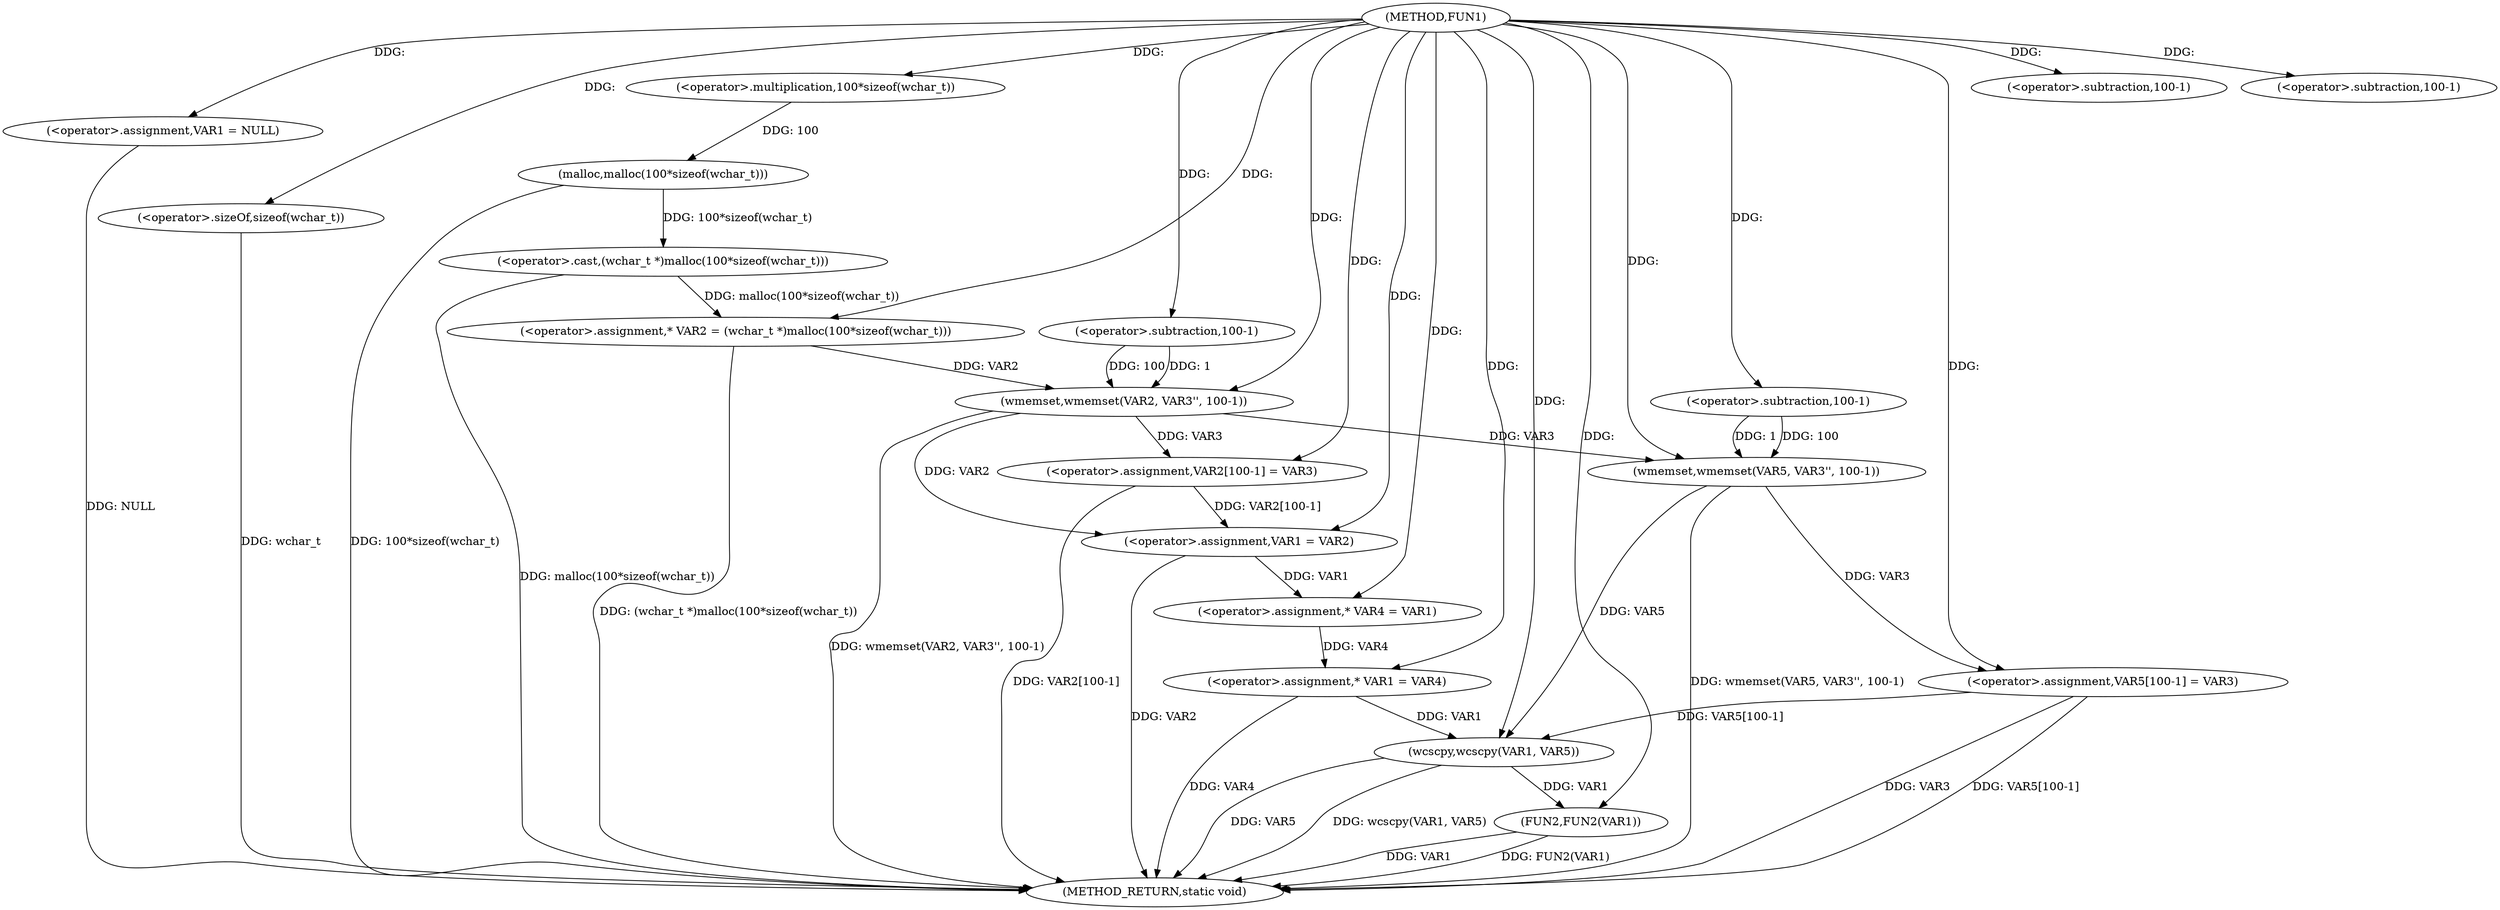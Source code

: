 digraph FUN1 {  
"1000100" [label = "(METHOD,FUN1)" ]
"1000162" [label = "(METHOD_RETURN,static void)" ]
"1000103" [label = "(<operator>.assignment,VAR1 = NULL)" ]
"1000108" [label = "(<operator>.assignment,* VAR2 = (wchar_t *)malloc(100*sizeof(wchar_t)))" ]
"1000110" [label = "(<operator>.cast,(wchar_t *)malloc(100*sizeof(wchar_t)))" ]
"1000112" [label = "(malloc,malloc(100*sizeof(wchar_t)))" ]
"1000113" [label = "(<operator>.multiplication,100*sizeof(wchar_t))" ]
"1000115" [label = "(<operator>.sizeOf,sizeof(wchar_t))" ]
"1000117" [label = "(wmemset,wmemset(VAR2, VAR3'', 100-1))" ]
"1000120" [label = "(<operator>.subtraction,100-1)" ]
"1000123" [label = "(<operator>.assignment,VAR2[100-1] = VAR3)" ]
"1000126" [label = "(<operator>.subtraction,100-1)" ]
"1000130" [label = "(<operator>.assignment,VAR1 = VAR2)" ]
"1000135" [label = "(<operator>.assignment,* VAR4 = VAR1)" ]
"1000139" [label = "(<operator>.assignment,* VAR1 = VAR4)" ]
"1000144" [label = "(wmemset,wmemset(VAR5, VAR3'', 100-1))" ]
"1000147" [label = "(<operator>.subtraction,100-1)" ]
"1000150" [label = "(<operator>.assignment,VAR5[100-1] = VAR3)" ]
"1000153" [label = "(<operator>.subtraction,100-1)" ]
"1000157" [label = "(wcscpy,wcscpy(VAR1, VAR5))" ]
"1000160" [label = "(FUN2,FUN2(VAR1))" ]
  "1000150" -> "1000162"  [ label = "DDG: VAR5[100-1]"] 
  "1000157" -> "1000162"  [ label = "DDG: wcscpy(VAR1, VAR5)"] 
  "1000103" -> "1000162"  [ label = "DDG: NULL"] 
  "1000160" -> "1000162"  [ label = "DDG: FUN2(VAR1)"] 
  "1000110" -> "1000162"  [ label = "DDG: malloc(100*sizeof(wchar_t))"] 
  "1000150" -> "1000162"  [ label = "DDG: VAR3"] 
  "1000123" -> "1000162"  [ label = "DDG: VAR2[100-1]"] 
  "1000157" -> "1000162"  [ label = "DDG: VAR5"] 
  "1000117" -> "1000162"  [ label = "DDG: wmemset(VAR2, VAR3'', 100-1)"] 
  "1000130" -> "1000162"  [ label = "DDG: VAR2"] 
  "1000139" -> "1000162"  [ label = "DDG: VAR4"] 
  "1000144" -> "1000162"  [ label = "DDG: wmemset(VAR5, VAR3'', 100-1)"] 
  "1000112" -> "1000162"  [ label = "DDG: 100*sizeof(wchar_t)"] 
  "1000108" -> "1000162"  [ label = "DDG: (wchar_t *)malloc(100*sizeof(wchar_t))"] 
  "1000160" -> "1000162"  [ label = "DDG: VAR1"] 
  "1000115" -> "1000162"  [ label = "DDG: wchar_t"] 
  "1000100" -> "1000103"  [ label = "DDG: "] 
  "1000110" -> "1000108"  [ label = "DDG: malloc(100*sizeof(wchar_t))"] 
  "1000100" -> "1000108"  [ label = "DDG: "] 
  "1000112" -> "1000110"  [ label = "DDG: 100*sizeof(wchar_t)"] 
  "1000113" -> "1000112"  [ label = "DDG: 100"] 
  "1000100" -> "1000113"  [ label = "DDG: "] 
  "1000100" -> "1000115"  [ label = "DDG: "] 
  "1000108" -> "1000117"  [ label = "DDG: VAR2"] 
  "1000100" -> "1000117"  [ label = "DDG: "] 
  "1000120" -> "1000117"  [ label = "DDG: 100"] 
  "1000120" -> "1000117"  [ label = "DDG: 1"] 
  "1000100" -> "1000120"  [ label = "DDG: "] 
  "1000117" -> "1000123"  [ label = "DDG: VAR3"] 
  "1000100" -> "1000123"  [ label = "DDG: "] 
  "1000100" -> "1000126"  [ label = "DDG: "] 
  "1000117" -> "1000130"  [ label = "DDG: VAR2"] 
  "1000123" -> "1000130"  [ label = "DDG: VAR2[100-1]"] 
  "1000100" -> "1000130"  [ label = "DDG: "] 
  "1000130" -> "1000135"  [ label = "DDG: VAR1"] 
  "1000100" -> "1000135"  [ label = "DDG: "] 
  "1000135" -> "1000139"  [ label = "DDG: VAR4"] 
  "1000100" -> "1000139"  [ label = "DDG: "] 
  "1000100" -> "1000144"  [ label = "DDG: "] 
  "1000117" -> "1000144"  [ label = "DDG: VAR3"] 
  "1000147" -> "1000144"  [ label = "DDG: 100"] 
  "1000147" -> "1000144"  [ label = "DDG: 1"] 
  "1000100" -> "1000147"  [ label = "DDG: "] 
  "1000144" -> "1000150"  [ label = "DDG: VAR3"] 
  "1000100" -> "1000150"  [ label = "DDG: "] 
  "1000100" -> "1000153"  [ label = "DDG: "] 
  "1000139" -> "1000157"  [ label = "DDG: VAR1"] 
  "1000100" -> "1000157"  [ label = "DDG: "] 
  "1000150" -> "1000157"  [ label = "DDG: VAR5[100-1]"] 
  "1000144" -> "1000157"  [ label = "DDG: VAR5"] 
  "1000157" -> "1000160"  [ label = "DDG: VAR1"] 
  "1000100" -> "1000160"  [ label = "DDG: "] 
}
